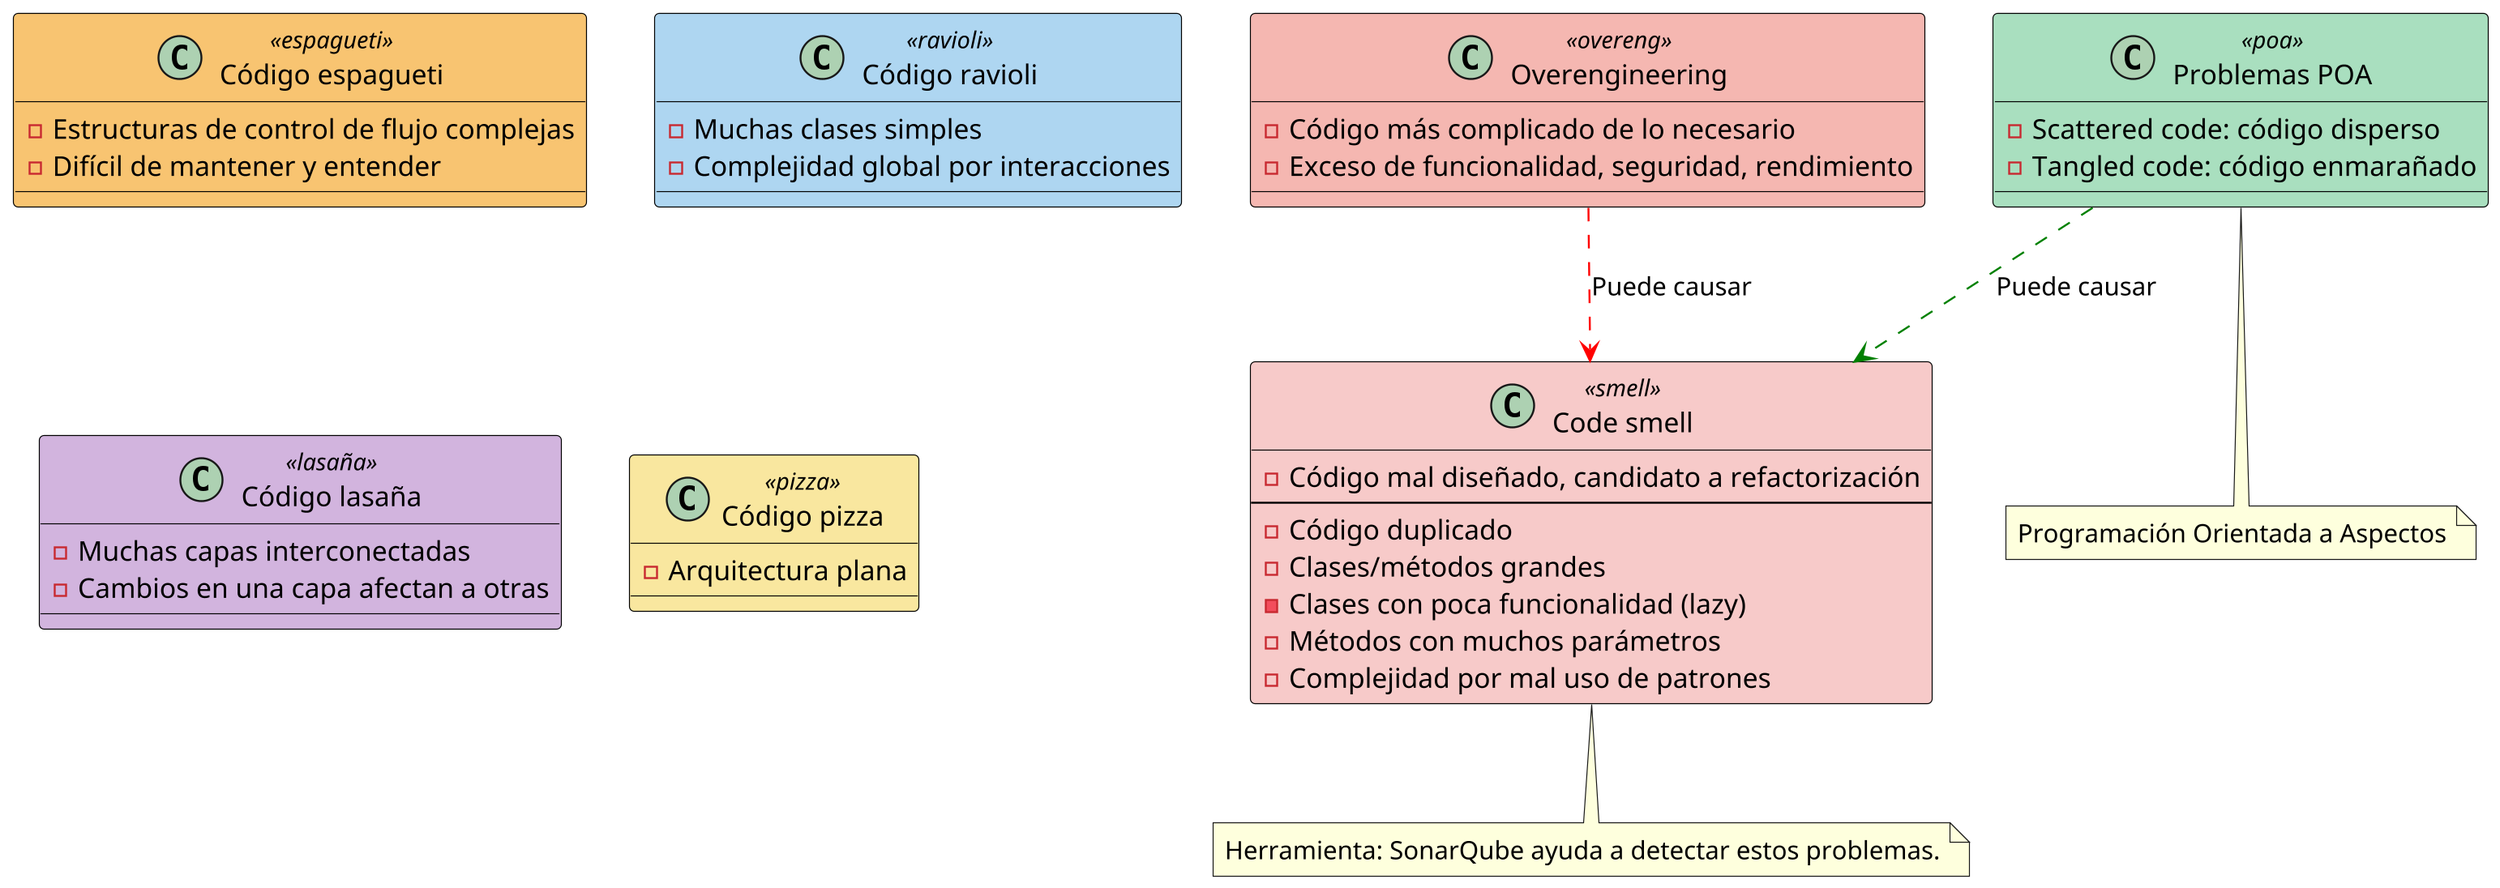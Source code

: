 @startuml
scale 2.4
skinparam class {
    BackgroundColor<<espagueti>> #f8c471
    BackgroundColor<<ravioli>> #aed6f1
    BackgroundColor<<lasaña>> #d2b4de
    BackgroundColor<<pizza>> #f9e79f
    BackgroundColor<<overeng>> #f5b7b1
    BackgroundColor<<poa>> #a9dfbf
    BackgroundColor<<smell>> #f7cac9
    BorderColor Black
}

class "Código espagueti" <<espagueti>> {
    - Estructuras de control de flujo complejas
    - Difícil de mantener y entender
}

class "Código ravioli" <<ravioli>> {
    - Muchas clases simples
    - Complejidad global por interacciones
}

class "Código lasaña" <<lasaña>> {
    - Muchas capas interconectadas
    - Cambios en una capa afectan a otras
}

class "Código pizza" <<pizza>> {
    - Arquitectura plana
}

class "Overengineering" <<overeng>> {
    - Código más complicado de lo necesario
    - Exceso de funcionalidad, seguridad, rendimiento
}

class "Problemas POA" <<poa>> {
    - Scattered code: código disperso
    - Tangled code: código enmarañado
}

note bottom of "Problemas POA"
Programación Orientada a Aspectos
end note

class "Code smell" <<smell>> {
    - Código mal diseñado, candidato a refactorización
    --
    - Código duplicado
    - Clases/métodos grandes
    - Clases con poca funcionalidad (lazy)
    - Métodos con muchos parámetros
    - Complejidad por mal uso de patrones
}

note bottom of "Code smell"
Herramienta: SonarQube ayuda a detectar estos problemas.
end note

' Relaciones lógicas (no estrictamente UML, pero útiles para recordar)
"Problemas POA" -[#green,dashed]-> "Code smell" : Puede causar
"Overengineering" -[#red,dashed]-> "Code smell" : Puede causar

@enduml

@startuml
skinparam class {
    BackgroundColor<<solid>> #a8d08d
    BackgroundColor<<patrones>> #8dd1c9
    BackgroundColor<<estandares>> #9cc4e4
    BackgroundColor<<documentacion>> #b3c6e7
    BackgroundColor<<analisis>> #c5e0b4
    BorderColor Black
}

class "Principios SOLID" <<solid>> {
    - S: Responsabilidad única
    - O: Abierto/cerrado
    - L: Sustitución de Liskov
    - I: Segregación de interfaces
    - D: Inversión de dependencias
}

class "Patrones de diseño" <<patrones>> {
    - Creacionales
    - Estructurales
    - Comportamiento
}
class "Estándares y convenciones" <<estandares>> {
    - Nomenclatura consistente
    - Guías de estilo
    - Formateo de código
}
class "Documentación del código" <<documentacion>> {
    - Comentarios descriptivos
    - Documentación API
    - Javadoc/JSDoc/etc.
}
class "Análisis estático de calidad" <<analisis>> {
    - SonarQube
    - Métricas de calidad
    - Detección temprana
}

note bottom of "Principios SOLID"
Los principios SOLID son buenas prácticas para crear
código mantenible, flexible y escalable.
end note

note bottom of "Análisis estático de calidad"
SonarQube permite detectar code smells
y problemas de calidad de forma automatizada.
end note

legend left
<color darkblue>**Principios SOLID:**

S (Single Responsibility): Una clase debe tener una única razón para cambiar.
O (Open/Closed): Abierto para extensión, cerrado para modificación.
L (Liskov Substitution): Las subclases deben poder sustituir a la clase base sin alterar el sistema.
I (Interface Segregation): Mejor muchas interfaces pequeñas que una grande.
D (Dependency Inversion): Depender de abstracciones, no de implementaciones.
endlegend
@enduml